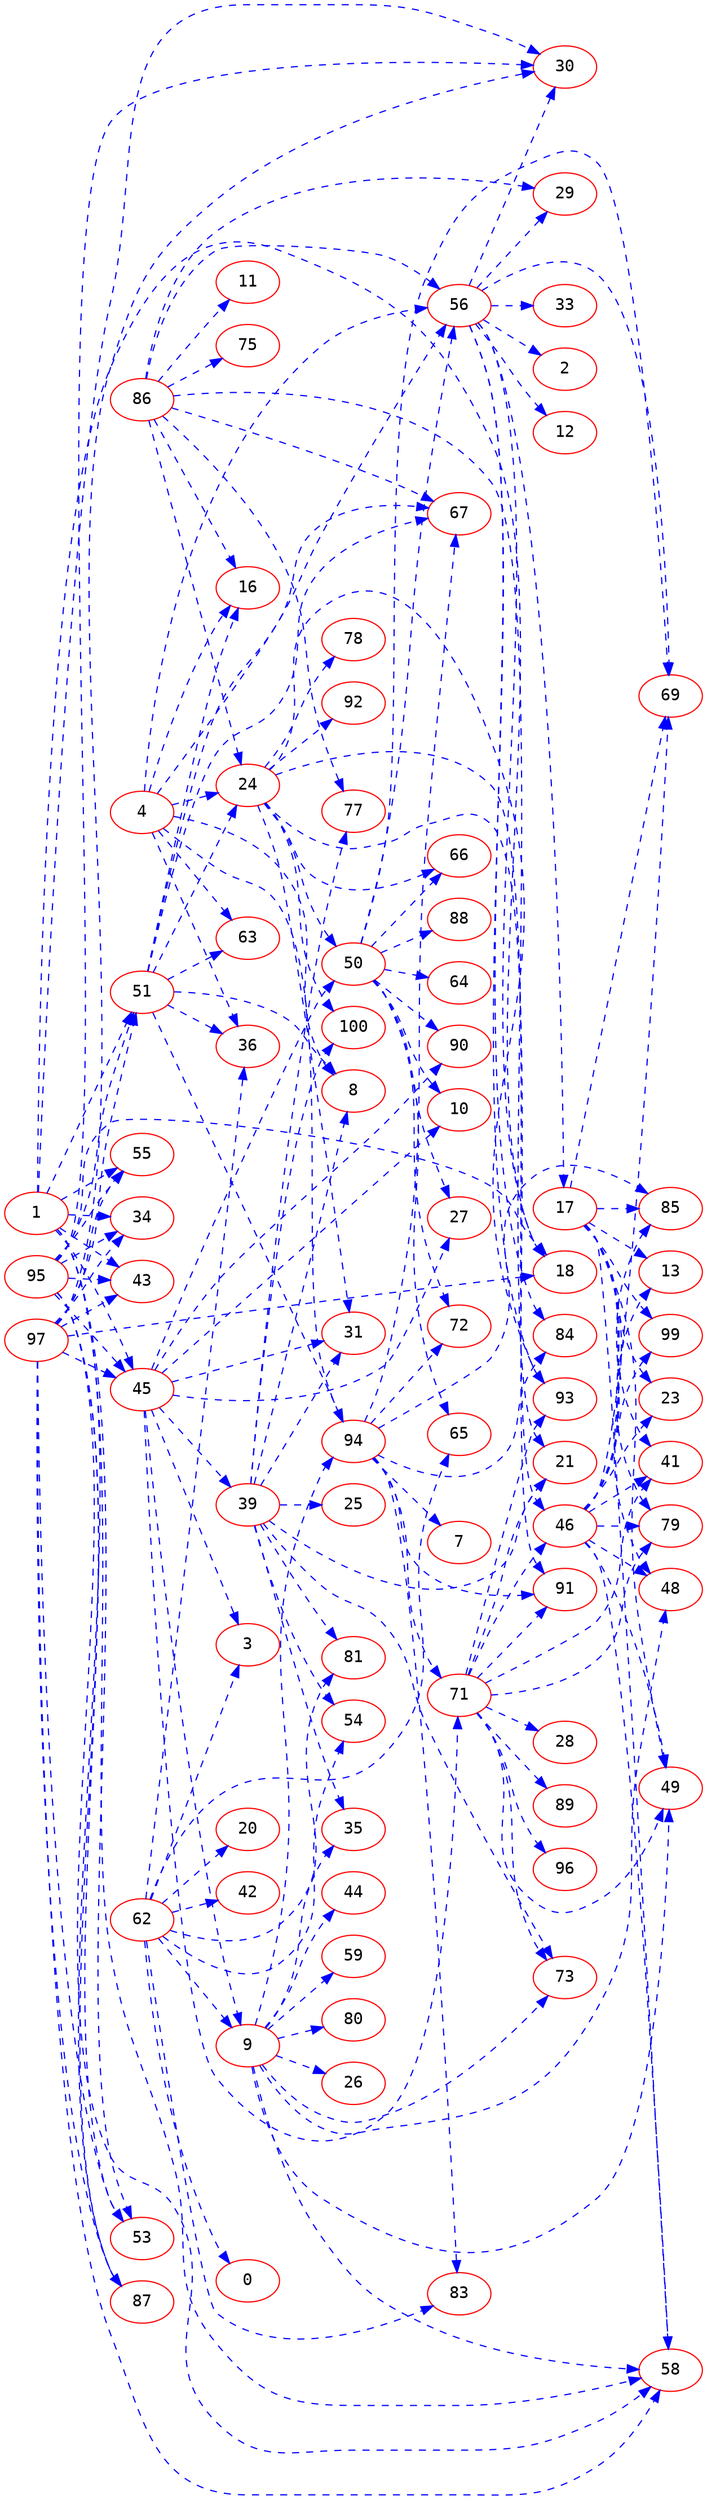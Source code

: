 digraph dumpedGraph {
		node[color=Red,fontname=Courier]
		edge[color=Blue,style=dashed]
		rankdir=LR; //Rank Direction Left to Right
		/*Total Nodes : 20 */
"1"->{"18" "30" "34" "43" "45" "51" "53" "55" "58" "87"}
"4"->{"8" "16" "24" "36" "56" "63" "67" "94"}
"9"->{"26" "35" "44" "48" "49" "58" "59" "73" "80" "94"}
"17"->{"13" "23" "41" "48" "49" "58" "69" "79" "85" "99"}
"21"->{}
"24"->{"31" "46" "50" "66" "78" "91" "92" "93" "100"}
"39"->{"8" "21" "25" "31" "35" "54" "73" "77" "81" "100"}
"45"->{"3" "9" "10" "27" "31" "39" "50" "71" "90"}
"46"->{"13" "23" "41" "48" "49" "58" "69" "79" "85" "99"}
"50"->{"10" "27" "56" "64" "65" "66" "69" "72" "88" "90"}
"51"->{"8" "16" "24" "36" "56" "63" "67" "94"}
"56"->{"2" "12" "17" "18" "29" "30" "33" "69" "84" "93"}
"62"->{"0" "3" "9" "20" "36" "42" "54" "65" "81" "83"}
"71"->{"21" "28" "41" "46" "49" "73" "79" "89" "91" "93" "96"}
"84"->{}
"86"->{"11" "16" "21" "24" "29" "56" "67" "75" "77"}
"94"->{"7" "67" "71" "72" "83" "84" "85" "91"}
"95"->{"18" "30" "34" "43" "45" "51" "53" "55" "58" "87"}
"97"->{"18" "30" "34" "43" "45" "51" "53" "55" "58" "87"}
"100"->{}
}